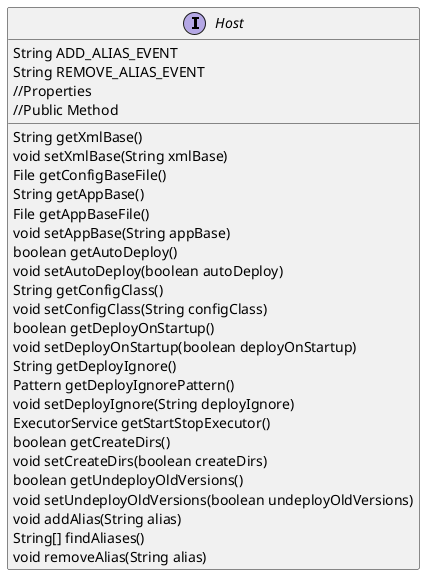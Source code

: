 @startuml

interface Host{
  String ADD_ALIAS_EVENT
  String REMOVE_ALIAS_EVENT
  //Properties
  String getXmlBase()
  void setXmlBase(String xmlBase)
  File getConfigBaseFile()
  String getAppBase()
  File getAppBaseFile()
  void setAppBase(String appBase)
  boolean getAutoDeploy()
  void setAutoDeploy(boolean autoDeploy)
  String getConfigClass()
  void setConfigClass(String configClass)
  boolean getDeployOnStartup()
  void setDeployOnStartup(boolean deployOnStartup)
  String getDeployIgnore()
  Pattern getDeployIgnorePattern()
  void setDeployIgnore(String deployIgnore)
  ExecutorService getStartStopExecutor()
  boolean getCreateDirs()
  void setCreateDirs(boolean createDirs)
  boolean getUndeployOldVersions()
  void setUndeployOldVersions(boolean undeployOldVersions)
  //Public Method
  void addAlias(String alias)
  String[] findAliases()
  void removeAlias(String alias)
}

@enduml
